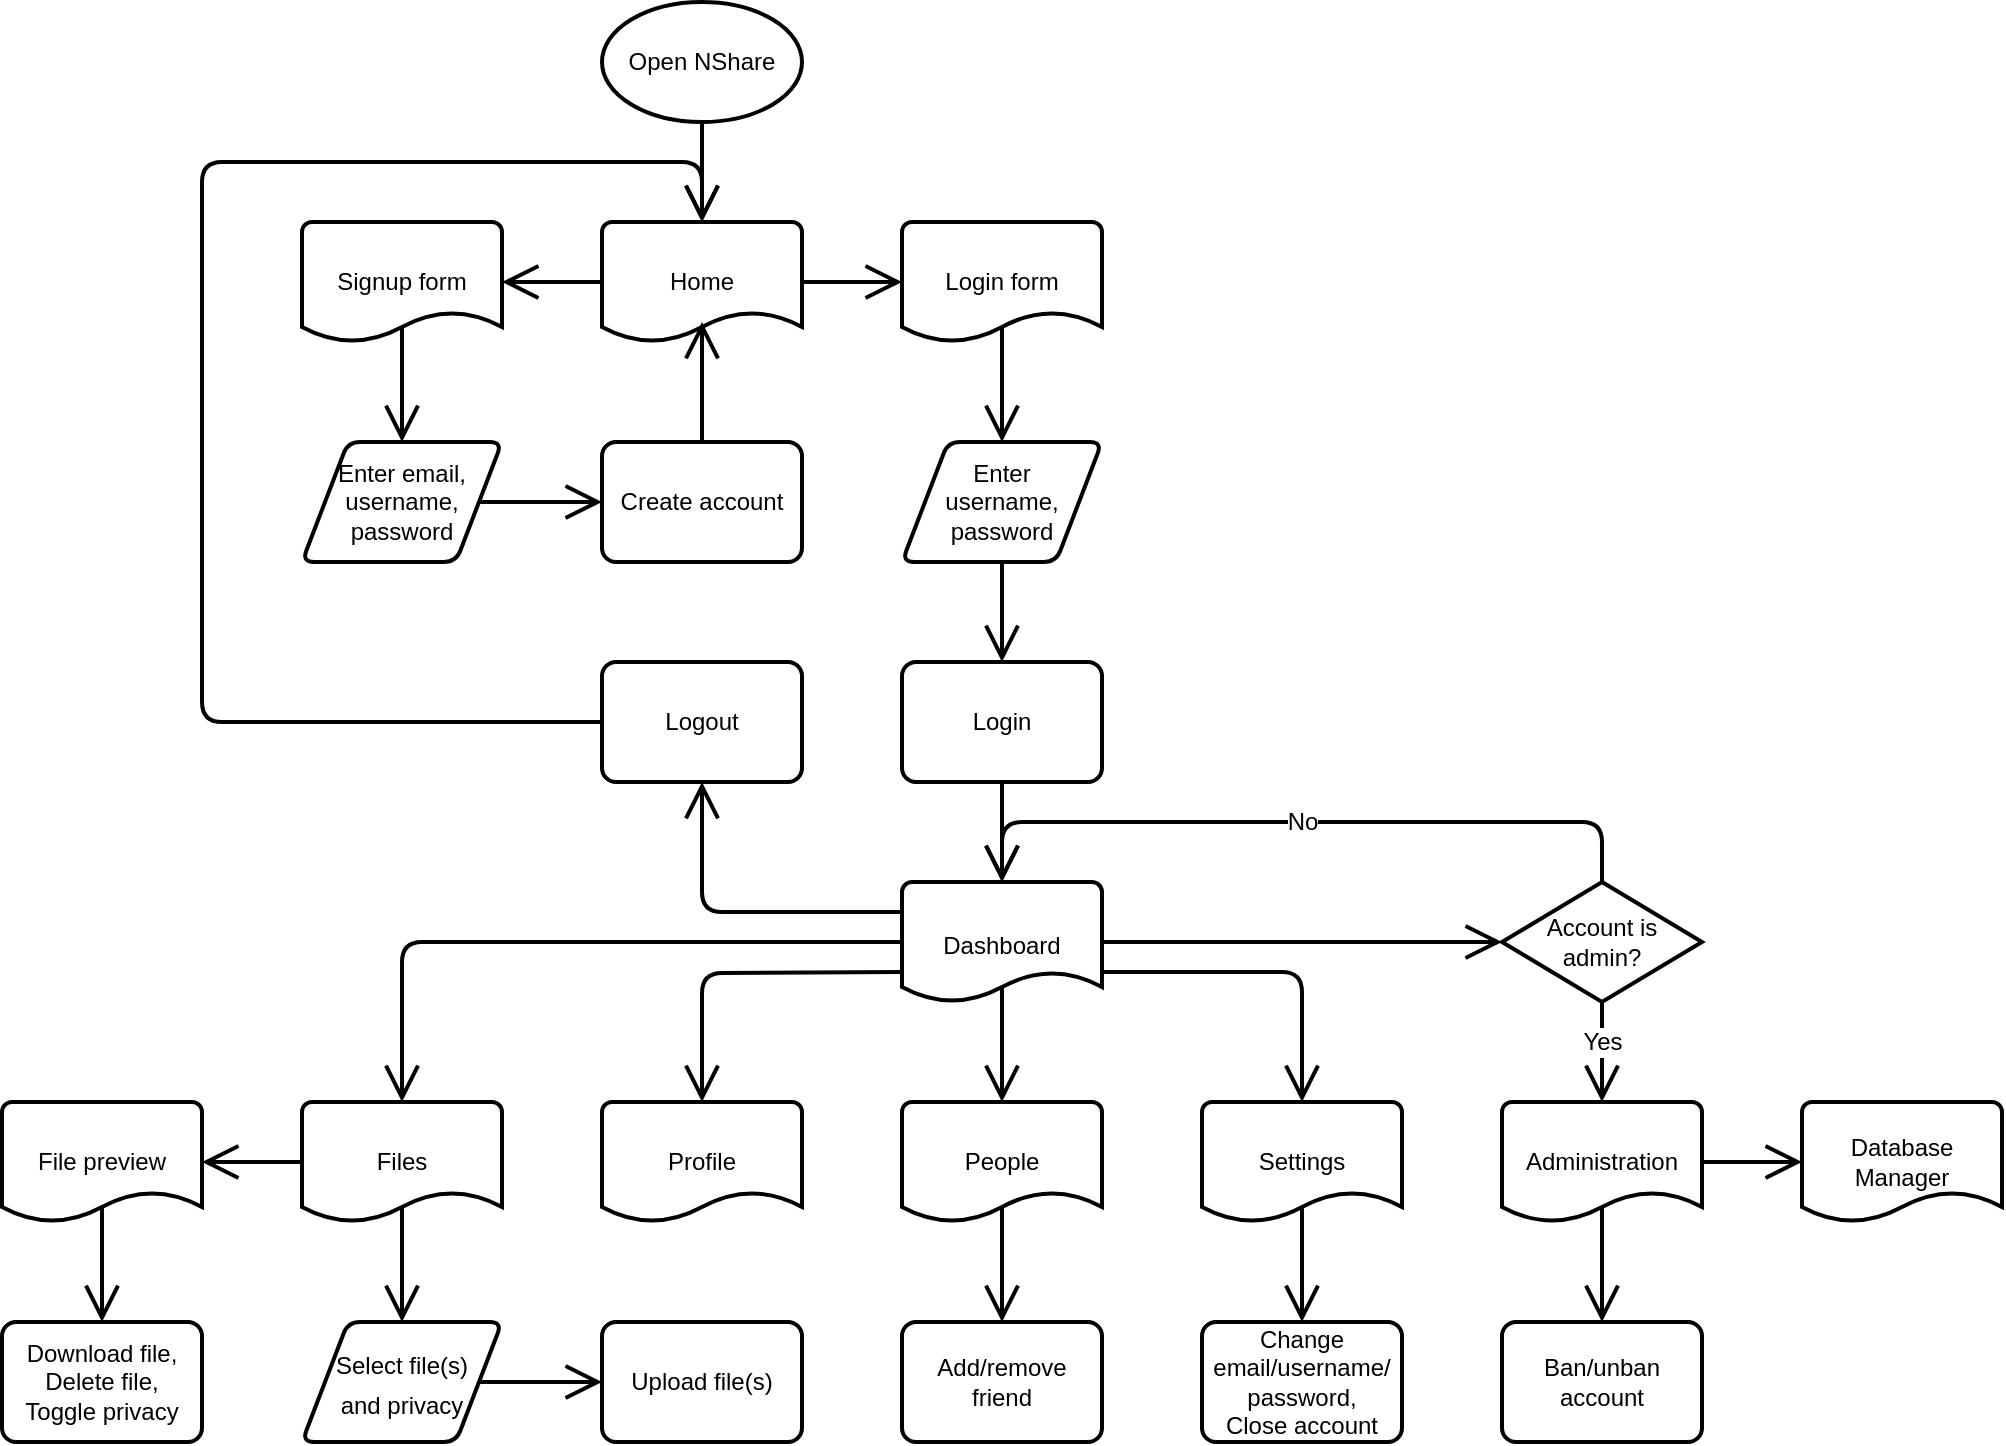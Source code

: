 <mxfile version="20.7.4" type="device"><diagram id="C5RBs43oDa-KdzZeNtuy" name="Page-1"><mxGraphModel dx="1941" dy="708" grid="1" gridSize="10" guides="1" tooltips="1" connect="1" arrows="1" fold="1" page="1" pageScale="1" pageWidth="827" pageHeight="1169" math="0" shadow="0"><root><mxCell id="WIyWlLk6GJQsqaUBKTNV-0"/><mxCell id="WIyWlLk6GJQsqaUBKTNV-1" parent="WIyWlLk6GJQsqaUBKTNV-0"/><mxCell id="sszrleJ7pmvfcIpM_HSE-67" style="edgeStyle=orthogonalEdgeStyle;rounded=1;orthogonalLoop=1;jettySize=auto;html=1;exitX=0.5;exitY=1;exitDx=0;exitDy=0;exitPerimeter=0;entryX=0.5;entryY=0;entryDx=0;entryDy=0;entryPerimeter=0;strokeWidth=2;fontSize=12;endArrow=open;startSize=14;endSize=14;sourcePerimeterSpacing=8;targetPerimeterSpacing=8;" parent="WIyWlLk6GJQsqaUBKTNV-1" source="KAN1DRMj0y0aXyjjWlx8-12" target="sszrleJ7pmvfcIpM_HSE-66" edge="1"><mxGeometry relative="1" as="geometry"/></mxCell><mxCell id="KAN1DRMj0y0aXyjjWlx8-12" value="Open NShare" style="strokeWidth=2;html=1;shape=mxgraph.flowchart.start_1;whiteSpace=wrap;fontSize=12;" parent="WIyWlLk6GJQsqaUBKTNV-1" vertex="1"><mxGeometry x="170" y="60" width="100" height="60" as="geometry"/></mxCell><mxCell id="sszrleJ7pmvfcIpM_HSE-111" style="edgeStyle=orthogonalEdgeStyle;rounded=1;orthogonalLoop=1;jettySize=auto;html=1;exitX=1;exitY=0.5;exitDx=0;exitDy=0;exitPerimeter=0;entryX=0;entryY=0.5;entryDx=0;entryDy=0;entryPerimeter=0;strokeWidth=2;fontSize=12;endArrow=open;startSize=14;endSize=14;sourcePerimeterSpacing=8;targetPerimeterSpacing=8;" parent="WIyWlLk6GJQsqaUBKTNV-1" source="sszrleJ7pmvfcIpM_HSE-66" target="sszrleJ7pmvfcIpM_HSE-70" edge="1"><mxGeometry relative="1" as="geometry"/></mxCell><mxCell id="sszrleJ7pmvfcIpM_HSE-112" style="edgeStyle=orthogonalEdgeStyle;rounded=1;orthogonalLoop=1;jettySize=auto;html=1;exitX=0;exitY=0.5;exitDx=0;exitDy=0;exitPerimeter=0;entryX=1;entryY=0.5;entryDx=0;entryDy=0;entryPerimeter=0;strokeWidth=2;fontSize=12;endArrow=open;startSize=14;endSize=14;sourcePerimeterSpacing=8;targetPerimeterSpacing=8;" parent="WIyWlLk6GJQsqaUBKTNV-1" source="sszrleJ7pmvfcIpM_HSE-66" target="sszrleJ7pmvfcIpM_HSE-68" edge="1"><mxGeometry relative="1" as="geometry"/></mxCell><mxCell id="sszrleJ7pmvfcIpM_HSE-66" value="Home" style="strokeWidth=2;html=1;shape=mxgraph.flowchart.document2;whiteSpace=wrap;size=0.25;fontSize=12;" parent="WIyWlLk6GJQsqaUBKTNV-1" vertex="1"><mxGeometry x="170" y="170" width="100" height="60" as="geometry"/></mxCell><mxCell id="sszrleJ7pmvfcIpM_HSE-114" style="edgeStyle=orthogonalEdgeStyle;rounded=1;orthogonalLoop=1;jettySize=auto;html=1;entryX=0.5;entryY=0;entryDx=0;entryDy=0;strokeWidth=2;fontSize=12;endArrow=open;startSize=14;endSize=14;sourcePerimeterSpacing=8;targetPerimeterSpacing=8;exitX=0.5;exitY=0.833;exitDx=0;exitDy=0;exitPerimeter=0;" parent="WIyWlLk6GJQsqaUBKTNV-1" source="sszrleJ7pmvfcIpM_HSE-68" target="sszrleJ7pmvfcIpM_HSE-98" edge="1"><mxGeometry relative="1" as="geometry"/></mxCell><mxCell id="sszrleJ7pmvfcIpM_HSE-68" value="Signup form" style="strokeWidth=2;html=1;shape=mxgraph.flowchart.document2;whiteSpace=wrap;size=0.25;fontSize=12;" parent="WIyWlLk6GJQsqaUBKTNV-1" vertex="1"><mxGeometry x="20" y="170" width="100" height="60" as="geometry"/></mxCell><mxCell id="sszrleJ7pmvfcIpM_HSE-103" style="edgeStyle=orthogonalEdgeStyle;rounded=1;orthogonalLoop=1;jettySize=auto;html=1;entryX=0.5;entryY=0;entryDx=0;entryDy=0;strokeWidth=2;fontSize=12;endArrow=open;startSize=14;endSize=14;sourcePerimeterSpacing=8;targetPerimeterSpacing=8;exitX=0.5;exitY=0.833;exitDx=0;exitDy=0;exitPerimeter=0;" parent="WIyWlLk6GJQsqaUBKTNV-1" source="sszrleJ7pmvfcIpM_HSE-70" target="sszrleJ7pmvfcIpM_HSE-102" edge="1"><mxGeometry relative="1" as="geometry"/></mxCell><mxCell id="sszrleJ7pmvfcIpM_HSE-70" value="Login form" style="strokeWidth=2;html=1;shape=mxgraph.flowchart.document2;whiteSpace=wrap;size=0.25;fontSize=12;" parent="WIyWlLk6GJQsqaUBKTNV-1" vertex="1"><mxGeometry x="320" y="170" width="100" height="60" as="geometry"/></mxCell><mxCell id="sszrleJ7pmvfcIpM_HSE-116" style="edgeStyle=orthogonalEdgeStyle;rounded=1;orthogonalLoop=1;jettySize=auto;html=1;exitX=0.5;exitY=0;exitDx=0;exitDy=0;entryX=0.5;entryY=0.833;entryDx=0;entryDy=0;entryPerimeter=0;strokeWidth=2;fontSize=12;endArrow=open;startSize=14;endSize=14;sourcePerimeterSpacing=8;targetPerimeterSpacing=8;" parent="WIyWlLk6GJQsqaUBKTNV-1" source="sszrleJ7pmvfcIpM_HSE-73" target="sszrleJ7pmvfcIpM_HSE-66" edge="1"><mxGeometry relative="1" as="geometry"/></mxCell><mxCell id="sszrleJ7pmvfcIpM_HSE-73" value="Create account" style="rounded=1;whiteSpace=wrap;html=1;absoluteArcSize=1;arcSize=14;strokeWidth=2;fontSize=12;" parent="WIyWlLk6GJQsqaUBKTNV-1" vertex="1"><mxGeometry x="170" y="280" width="100" height="60" as="geometry"/></mxCell><mxCell id="sszrleJ7pmvfcIpM_HSE-108" style="edgeStyle=orthogonalEdgeStyle;rounded=1;orthogonalLoop=1;jettySize=auto;html=1;exitX=0.5;exitY=0.833;exitDx=0;exitDy=0;entryX=0.5;entryY=0;entryDx=0;entryDy=0;entryPerimeter=0;strokeWidth=2;fontSize=12;endArrow=open;startSize=14;endSize=14;sourcePerimeterSpacing=8;targetPerimeterSpacing=8;exitPerimeter=0;" parent="WIyWlLk6GJQsqaUBKTNV-1" source="tVg_h0LRR8AJe5HUPdZW-2" target="sszrleJ7pmvfcIpM_HSE-133" edge="1"><mxGeometry relative="1" as="geometry"><mxPoint x="370" y="610" as="targetPoint"/><mxPoint x="370" y="560" as="sourcePoint"/></mxGeometry></mxCell><mxCell id="VdkVeggnY9PGqmSljeIG-64" style="edgeStyle=orthogonalEdgeStyle;rounded=1;orthogonalLoop=1;jettySize=auto;html=1;exitX=1;exitY=0.75;exitDx=0;exitDy=0;strokeWidth=2;fontSize=12;endArrow=open;startSize=14;endSize=14;sourcePerimeterSpacing=8;targetPerimeterSpacing=8;entryX=0.5;entryY=0;entryDx=0;entryDy=0;entryPerimeter=0;exitPerimeter=0;" parent="WIyWlLk6GJQsqaUBKTNV-1" source="tVg_h0LRR8AJe5HUPdZW-2" target="VdkVeggnY9PGqmSljeIG-66" edge="1"><mxGeometry relative="1" as="geometry"><mxPoint x="500" y="590" as="targetPoint"/><mxPoint x="420" y="545" as="sourcePoint"/></mxGeometry></mxCell><mxCell id="VdkVeggnY9PGqmSljeIG-69" style="edgeStyle=orthogonalEdgeStyle;rounded=1;orthogonalLoop=1;jettySize=auto;html=1;exitX=1;exitY=0.5;exitDx=0;exitDy=0;strokeWidth=2;fontSize=12;endArrow=open;startSize=14;endSize=14;sourcePerimeterSpacing=8;targetPerimeterSpacing=8;entryX=0;entryY=0.5;entryDx=0;entryDy=0;entryPerimeter=0;exitPerimeter=0;" parent="WIyWlLk6GJQsqaUBKTNV-1" source="tVg_h0LRR8AJe5HUPdZW-2" target="sszrleJ7pmvfcIpM_HSE-125" edge="1"><mxGeometry relative="1" as="geometry"><mxPoint x="590" y="530" as="targetPoint"/><mxPoint x="420" y="530" as="sourcePoint"/></mxGeometry></mxCell><mxCell id="VdkVeggnY9PGqmSljeIG-74" style="edgeStyle=orthogonalEdgeStyle;rounded=1;orthogonalLoop=1;jettySize=auto;html=1;exitX=0;exitY=0.75;exitDx=0;exitDy=0;entryX=0.5;entryY=0;entryDx=0;entryDy=0;entryPerimeter=0;strokeWidth=2;fontSize=12;endArrow=open;startSize=14;endSize=14;sourcePerimeterSpacing=8;targetPerimeterSpacing=8;" parent="WIyWlLk6GJQsqaUBKTNV-1" target="VdkVeggnY9PGqmSljeIG-72" edge="1"><mxGeometry relative="1" as="geometry"><mxPoint x="320" y="545" as="sourcePoint"/></mxGeometry></mxCell><mxCell id="VdkVeggnY9PGqmSljeIG-75" style="edgeStyle=orthogonalEdgeStyle;rounded=1;orthogonalLoop=1;jettySize=auto;html=1;exitX=0;exitY=0.5;exitDx=0;exitDy=0;entryX=0.5;entryY=0;entryDx=0;entryDy=0;entryPerimeter=0;strokeWidth=2;fontSize=12;endArrow=open;startSize=14;endSize=14;sourcePerimeterSpacing=8;targetPerimeterSpacing=8;exitPerimeter=0;" parent="WIyWlLk6GJQsqaUBKTNV-1" source="tVg_h0LRR8AJe5HUPdZW-2" target="sszrleJ7pmvfcIpM_HSE-131" edge="1"><mxGeometry relative="1" as="geometry"><mxPoint x="320" y="530" as="sourcePoint"/></mxGeometry></mxCell><mxCell id="sszrleJ7pmvfcIpM_HSE-115" style="edgeStyle=orthogonalEdgeStyle;rounded=1;orthogonalLoop=1;jettySize=auto;html=1;exitX=1;exitY=0.5;exitDx=0;exitDy=0;entryX=0;entryY=0.5;entryDx=0;entryDy=0;strokeWidth=2;fontSize=12;endArrow=open;startSize=14;endSize=14;sourcePerimeterSpacing=8;targetPerimeterSpacing=8;" parent="WIyWlLk6GJQsqaUBKTNV-1" source="sszrleJ7pmvfcIpM_HSE-98" target="sszrleJ7pmvfcIpM_HSE-73" edge="1"><mxGeometry relative="1" as="geometry"/></mxCell><mxCell id="sszrleJ7pmvfcIpM_HSE-98" value="Enter email,&lt;br&gt;username,&lt;br&gt;password" style="shape=parallelogram;html=1;strokeWidth=2;perimeter=parallelogramPerimeter;whiteSpace=wrap;rounded=1;arcSize=12;size=0.23;fontSize=12;" parent="WIyWlLk6GJQsqaUBKTNV-1" vertex="1"><mxGeometry x="20" y="280" width="100" height="60" as="geometry"/></mxCell><mxCell id="tVg_h0LRR8AJe5HUPdZW-1" style="edgeStyle=orthogonalEdgeStyle;rounded=1;orthogonalLoop=1;jettySize=auto;html=1;exitX=0.5;exitY=1;exitDx=0;exitDy=0;entryX=0.5;entryY=0;entryDx=0;entryDy=0;fontSize=12;endArrow=open;startSize=14;endSize=14;sourcePerimeterSpacing=8;targetPerimeterSpacing=8;strokeWidth=2;" parent="WIyWlLk6GJQsqaUBKTNV-1" source="sszrleJ7pmvfcIpM_HSE-102" target="tVg_h0LRR8AJe5HUPdZW-0" edge="1"><mxGeometry relative="1" as="geometry"/></mxCell><mxCell id="sszrleJ7pmvfcIpM_HSE-102" value="Enter&lt;br&gt;username,&lt;br&gt;password" style="shape=parallelogram;html=1;strokeWidth=2;perimeter=parallelogramPerimeter;whiteSpace=wrap;rounded=1;arcSize=12;size=0.23;fontSize=12;" parent="WIyWlLk6GJQsqaUBKTNV-1" vertex="1"><mxGeometry x="320" y="280" width="100" height="60" as="geometry"/></mxCell><mxCell id="VdkVeggnY9PGqmSljeIG-46" value="Yes" style="edgeStyle=orthogonalEdgeStyle;rounded=1;orthogonalLoop=1;jettySize=auto;html=1;exitX=0.5;exitY=1;exitDx=0;exitDy=0;exitPerimeter=0;entryX=0.5;entryY=0;entryDx=0;entryDy=0;entryPerimeter=0;strokeWidth=2;fontSize=12;endArrow=open;startSize=14;endSize=14;sourcePerimeterSpacing=8;targetPerimeterSpacing=8;" parent="WIyWlLk6GJQsqaUBKTNV-1" source="sszrleJ7pmvfcIpM_HSE-125" target="sszrleJ7pmvfcIpM_HSE-135" edge="1"><mxGeometry x="-0.2" relative="1" as="geometry"><mxPoint as="offset"/></mxGeometry></mxCell><mxCell id="sszrleJ7pmvfcIpM_HSE-125" value="Account is admin?" style="strokeWidth=2;html=1;shape=mxgraph.flowchart.decision;whiteSpace=wrap;fontSize=12;" parent="WIyWlLk6GJQsqaUBKTNV-1" vertex="1"><mxGeometry x="620" y="500" width="100" height="60" as="geometry"/></mxCell><mxCell id="VdkVeggnY9PGqmSljeIG-10" value="" style="edgeStyle=orthogonalEdgeStyle;rounded=1;orthogonalLoop=1;jettySize=auto;html=1;entryX=0.5;entryY=0;entryDx=0;entryDy=0;strokeWidth=2;fontSize=12;endArrow=open;startSize=14;endSize=14;sourcePerimeterSpacing=8;targetPerimeterSpacing=8;exitX=0.5;exitY=0.833;exitDx=0;exitDy=0;exitPerimeter=0;" parent="WIyWlLk6GJQsqaUBKTNV-1" source="sszrleJ7pmvfcIpM_HSE-131" target="VdkVeggnY9PGqmSljeIG-20" edge="1"><mxGeometry x="0.048" relative="1" as="geometry"><mxPoint x="60" y="680" as="sourcePoint"/><mxPoint x="70" y="720" as="targetPoint"/><mxPoint as="offset"/></mxGeometry></mxCell><mxCell id="VdkVeggnY9PGqmSljeIG-56" style="edgeStyle=orthogonalEdgeStyle;rounded=1;orthogonalLoop=1;jettySize=auto;html=1;exitX=0;exitY=0.5;exitDx=0;exitDy=0;exitPerimeter=0;entryX=1;entryY=0.5;entryDx=0;entryDy=0;entryPerimeter=0;strokeWidth=2;fontSize=12;endArrow=open;startSize=14;endSize=14;sourcePerimeterSpacing=8;targetPerimeterSpacing=8;" parent="WIyWlLk6GJQsqaUBKTNV-1" source="sszrleJ7pmvfcIpM_HSE-131" target="VdkVeggnY9PGqmSljeIG-23" edge="1"><mxGeometry relative="1" as="geometry"/></mxCell><mxCell id="sszrleJ7pmvfcIpM_HSE-131" value="Files" style="strokeWidth=2;html=1;shape=mxgraph.flowchart.document2;whiteSpace=wrap;size=0.25;rounded=0;fontSize=12;" parent="WIyWlLk6GJQsqaUBKTNV-1" vertex="1"><mxGeometry x="20" y="610" width="100" height="60" as="geometry"/></mxCell><mxCell id="VdkVeggnY9PGqmSljeIG-35" style="edgeStyle=orthogonalEdgeStyle;rounded=1;orthogonalLoop=1;jettySize=auto;html=1;entryX=0.5;entryY=0;entryDx=0;entryDy=0;strokeWidth=2;fontSize=12;endArrow=open;startSize=14;endSize=14;sourcePerimeterSpacing=8;targetPerimeterSpacing=8;exitX=0.5;exitY=0.833;exitDx=0;exitDy=0;exitPerimeter=0;" parent="WIyWlLk6GJQsqaUBKTNV-1" source="sszrleJ7pmvfcIpM_HSE-133" target="VdkVeggnY9PGqmSljeIG-34" edge="1"><mxGeometry relative="1" as="geometry"/></mxCell><mxCell id="sszrleJ7pmvfcIpM_HSE-133" value="People" style="strokeWidth=2;html=1;shape=mxgraph.flowchart.document2;whiteSpace=wrap;size=0.25;rounded=0;fontSize=12;" parent="WIyWlLk6GJQsqaUBKTNV-1" vertex="1"><mxGeometry x="320" y="610" width="100" height="60" as="geometry"/></mxCell><mxCell id="VdkVeggnY9PGqmSljeIG-48" style="edgeStyle=orthogonalEdgeStyle;rounded=1;orthogonalLoop=1;jettySize=auto;html=1;entryX=0.5;entryY=0;entryDx=0;entryDy=0;strokeWidth=2;fontSize=12;endArrow=open;startSize=14;endSize=14;sourcePerimeterSpacing=8;targetPerimeterSpacing=8;exitX=0.5;exitY=0.833;exitDx=0;exitDy=0;exitPerimeter=0;" parent="WIyWlLk6GJQsqaUBKTNV-1" source="sszrleJ7pmvfcIpM_HSE-135" target="VdkVeggnY9PGqmSljeIG-43" edge="1"><mxGeometry relative="1" as="geometry"/></mxCell><mxCell id="VdkVeggnY9PGqmSljeIG-49" style="edgeStyle=orthogonalEdgeStyle;rounded=1;orthogonalLoop=1;jettySize=auto;html=1;exitX=1;exitY=0.5;exitDx=0;exitDy=0;exitPerimeter=0;strokeWidth=2;fontSize=12;endArrow=open;startSize=14;endSize=14;sourcePerimeterSpacing=8;targetPerimeterSpacing=8;entryX=0;entryY=0.5;entryDx=0;entryDy=0;entryPerimeter=0;" parent="WIyWlLk6GJQsqaUBKTNV-1" source="sszrleJ7pmvfcIpM_HSE-135" target="VdkVeggnY9PGqmSljeIG-71" edge="1"><mxGeometry relative="1" as="geometry"><mxPoint x="770" y="640.0" as="targetPoint"/></mxGeometry></mxCell><mxCell id="sszrleJ7pmvfcIpM_HSE-135" value="Administration" style="strokeWidth=2;html=1;shape=mxgraph.flowchart.document2;whiteSpace=wrap;size=0.25;rounded=0;fontSize=12;" parent="WIyWlLk6GJQsqaUBKTNV-1" vertex="1"><mxGeometry x="620" y="610" width="100" height="60" as="geometry"/></mxCell><mxCell id="VdkVeggnY9PGqmSljeIG-82" style="edgeStyle=orthogonalEdgeStyle;rounded=1;orthogonalLoop=1;jettySize=auto;html=1;exitX=1;exitY=0.5;exitDx=0;exitDy=0;entryX=0;entryY=0.5;entryDx=0;entryDy=0;strokeWidth=2;fontSize=12;endArrow=open;startSize=14;endSize=14;sourcePerimeterSpacing=8;targetPerimeterSpacing=8;" parent="WIyWlLk6GJQsqaUBKTNV-1" source="VdkVeggnY9PGqmSljeIG-20" target="VdkVeggnY9PGqmSljeIG-21" edge="1"><mxGeometry relative="1" as="geometry"/></mxCell><mxCell id="VdkVeggnY9PGqmSljeIG-20" value="&lt;font style=&quot;font-size: 12px;&quot;&gt;Select file(s)&lt;br&gt;and privacy&lt;/font&gt;" style="shape=parallelogram;html=1;strokeWidth=2;perimeter=parallelogramPerimeter;whiteSpace=wrap;rounded=1;arcSize=12;size=0.23;fontSize=16;" parent="WIyWlLk6GJQsqaUBKTNV-1" vertex="1"><mxGeometry x="20" y="720" width="100" height="60" as="geometry"/></mxCell><mxCell id="VdkVeggnY9PGqmSljeIG-21" value="Upload file(s)" style="rounded=1;whiteSpace=wrap;html=1;absoluteArcSize=1;arcSize=14;strokeWidth=2;fontSize=12;" parent="WIyWlLk6GJQsqaUBKTNV-1" vertex="1"><mxGeometry x="170" y="720" width="100" height="60" as="geometry"/></mxCell><mxCell id="VdkVeggnY9PGqmSljeIG-28" style="edgeStyle=orthogonalEdgeStyle;rounded=1;orthogonalLoop=1;jettySize=auto;html=1;entryX=0.5;entryY=0;entryDx=0;entryDy=0;strokeWidth=2;fontSize=12;endArrow=open;startSize=14;endSize=14;sourcePerimeterSpacing=8;targetPerimeterSpacing=8;exitX=0.5;exitY=0.833;exitDx=0;exitDy=0;exitPerimeter=0;" parent="WIyWlLk6GJQsqaUBKTNV-1" source="VdkVeggnY9PGqmSljeIG-23" target="VdkVeggnY9PGqmSljeIG-24" edge="1"><mxGeometry relative="1" as="geometry"/></mxCell><mxCell id="VdkVeggnY9PGqmSljeIG-23" value="File preview" style="strokeWidth=2;html=1;shape=mxgraph.flowchart.document2;whiteSpace=wrap;size=0.25;fontSize=12;" parent="WIyWlLk6GJQsqaUBKTNV-1" vertex="1"><mxGeometry x="-130" y="610" width="100" height="60" as="geometry"/></mxCell><mxCell id="VdkVeggnY9PGqmSljeIG-24" value="Download file,&lt;br&gt;Delete file,&lt;br&gt;Toggle privacy" style="rounded=1;whiteSpace=wrap;html=1;absoluteArcSize=1;arcSize=14;strokeWidth=2;fontSize=12;" parent="WIyWlLk6GJQsqaUBKTNV-1" vertex="1"><mxGeometry x="-130" y="720" width="100" height="60" as="geometry"/></mxCell><mxCell id="VdkVeggnY9PGqmSljeIG-34" value="Add/remove friend" style="rounded=1;whiteSpace=wrap;html=1;absoluteArcSize=1;arcSize=14;strokeWidth=2;fontSize=12;" parent="WIyWlLk6GJQsqaUBKTNV-1" vertex="1"><mxGeometry x="320" y="720" width="100" height="60" as="geometry"/></mxCell><mxCell id="VdkVeggnY9PGqmSljeIG-43" value="Ban/unban account" style="rounded=1;whiteSpace=wrap;html=1;absoluteArcSize=1;arcSize=14;strokeWidth=2;fontSize=12;" parent="WIyWlLk6GJQsqaUBKTNV-1" vertex="1"><mxGeometry x="620" y="720" width="100" height="60" as="geometry"/></mxCell><mxCell id="VdkVeggnY9PGqmSljeIG-65" style="edgeStyle=orthogonalEdgeStyle;rounded=1;orthogonalLoop=1;jettySize=auto;html=1;entryX=0.5;entryY=0;entryDx=0;entryDy=0;strokeWidth=2;fontSize=12;endArrow=open;startSize=14;endSize=14;sourcePerimeterSpacing=8;targetPerimeterSpacing=8;exitX=0.5;exitY=0.833;exitDx=0;exitDy=0;exitPerimeter=0;" parent="WIyWlLk6GJQsqaUBKTNV-1" source="VdkVeggnY9PGqmSljeIG-66" target="VdkVeggnY9PGqmSljeIG-67" edge="1"><mxGeometry relative="1" as="geometry"/></mxCell><mxCell id="VdkVeggnY9PGqmSljeIG-66" value="Settings" style="strokeWidth=2;html=1;shape=mxgraph.flowchart.document2;whiteSpace=wrap;size=0.25;fontSize=12;" parent="WIyWlLk6GJQsqaUBKTNV-1" vertex="1"><mxGeometry x="470" y="610" width="100" height="60" as="geometry"/></mxCell><mxCell id="VdkVeggnY9PGqmSljeIG-67" value="Change email/username/&lt;br&gt;password,&lt;br&gt;Close account" style="rounded=1;whiteSpace=wrap;html=1;absoluteArcSize=1;arcSize=14;strokeWidth=2;fontSize=12;" parent="WIyWlLk6GJQsqaUBKTNV-1" vertex="1"><mxGeometry x="470" y="720" width="100" height="60" as="geometry"/></mxCell><mxCell id="VdkVeggnY9PGqmSljeIG-71" value="Database Manager" style="strokeWidth=2;html=1;shape=mxgraph.flowchart.document2;whiteSpace=wrap;size=0.25;rounded=0;fontSize=12;" parent="WIyWlLk6GJQsqaUBKTNV-1" vertex="1"><mxGeometry x="770" y="610" width="100" height="60" as="geometry"/></mxCell><mxCell id="VdkVeggnY9PGqmSljeIG-72" value="Profile" style="strokeWidth=2;html=1;shape=mxgraph.flowchart.document2;whiteSpace=wrap;size=0.25;fontSize=12;" parent="WIyWlLk6GJQsqaUBKTNV-1" vertex="1"><mxGeometry x="170" y="610" width="100" height="60" as="geometry"/></mxCell><mxCell id="VdkVeggnY9PGqmSljeIG-80" style="edgeStyle=orthogonalEdgeStyle;rounded=1;orthogonalLoop=1;jettySize=auto;html=1;exitX=0;exitY=0.5;exitDx=0;exitDy=0;entryX=0.5;entryY=0;entryDx=0;entryDy=0;entryPerimeter=0;strokeWidth=2;fontSize=12;endArrow=open;startSize=14;endSize=14;sourcePerimeterSpacing=8;targetPerimeterSpacing=8;" parent="WIyWlLk6GJQsqaUBKTNV-1" source="VdkVeggnY9PGqmSljeIG-77" target="sszrleJ7pmvfcIpM_HSE-66" edge="1"><mxGeometry relative="1" as="geometry"><Array as="points"><mxPoint x="-30" y="420"/><mxPoint x="-30" y="140"/><mxPoint x="220" y="140"/></Array></mxGeometry></mxCell><mxCell id="VdkVeggnY9PGqmSljeIG-77" value="Logout" style="rounded=1;whiteSpace=wrap;html=1;absoluteArcSize=1;arcSize=14;strokeWidth=2;fontSize=12;" parent="WIyWlLk6GJQsqaUBKTNV-1" vertex="1"><mxGeometry x="170" y="390" width="100" height="60" as="geometry"/></mxCell><mxCell id="tVg_h0LRR8AJe5HUPdZW-3" style="edgeStyle=orthogonalEdgeStyle;rounded=1;orthogonalLoop=1;jettySize=auto;html=1;exitX=0.5;exitY=1;exitDx=0;exitDy=0;entryX=0.5;entryY=0;entryDx=0;entryDy=0;entryPerimeter=0;fontSize=12;endArrow=open;startSize=14;endSize=14;sourcePerimeterSpacing=8;targetPerimeterSpacing=8;strokeWidth=2;" parent="WIyWlLk6GJQsqaUBKTNV-1" source="tVg_h0LRR8AJe5HUPdZW-0" target="tVg_h0LRR8AJe5HUPdZW-2" edge="1"><mxGeometry relative="1" as="geometry"/></mxCell><mxCell id="tVg_h0LRR8AJe5HUPdZW-0" value="Login" style="rounded=1;whiteSpace=wrap;html=1;absoluteArcSize=1;arcSize=14;strokeWidth=2;fontSize=12;" parent="WIyWlLk6GJQsqaUBKTNV-1" vertex="1"><mxGeometry x="320" y="390" width="100" height="60" as="geometry"/></mxCell><mxCell id="tVg_h0LRR8AJe5HUPdZW-4" style="edgeStyle=orthogonalEdgeStyle;rounded=1;orthogonalLoop=1;jettySize=auto;html=1;exitX=0;exitY=0.25;exitDx=0;exitDy=0;exitPerimeter=0;entryX=0.5;entryY=1;entryDx=0;entryDy=0;strokeWidth=2;fontSize=12;endArrow=open;startSize=14;endSize=14;sourcePerimeterSpacing=8;targetPerimeterSpacing=8;" parent="WIyWlLk6GJQsqaUBKTNV-1" source="tVg_h0LRR8AJe5HUPdZW-2" target="VdkVeggnY9PGqmSljeIG-77" edge="1"><mxGeometry relative="1" as="geometry"/></mxCell><mxCell id="tVg_h0LRR8AJe5HUPdZW-2" value="&lt;font style=&quot;font-size: 12px;&quot;&gt;Dashboard&lt;/font&gt;" style="strokeWidth=2;html=1;shape=mxgraph.flowchart.document2;whiteSpace=wrap;size=0.25;fontSize=16;" parent="WIyWlLk6GJQsqaUBKTNV-1" vertex="1"><mxGeometry x="320" y="500.04" width="100" height="60" as="geometry"/></mxCell><mxCell id="adyJvl2t2-PN6kWh3Zgr-2" value="&lt;font style=&quot;font-size: 12px;&quot;&gt;No&lt;/font&gt;" style="edgeStyle=orthogonalEdgeStyle;rounded=1;orthogonalLoop=1;jettySize=auto;html=1;exitX=0.5;exitY=0;exitDx=0;exitDy=0;entryX=0.5;entryY=0;entryDx=0;entryDy=0;entryPerimeter=0;fontSize=12;endArrow=open;startSize=14;endSize=14;sourcePerimeterSpacing=8;targetPerimeterSpacing=8;strokeWidth=2;exitPerimeter=0;" parent="WIyWlLk6GJQsqaUBKTNV-1" source="sszrleJ7pmvfcIpM_HSE-125" target="tVg_h0LRR8AJe5HUPdZW-2" edge="1"><mxGeometry relative="1" as="geometry"><mxPoint x="380" y="460" as="sourcePoint"/><mxPoint x="380" y="510.04" as="targetPoint"/><Array as="points"><mxPoint x="670" y="470"/><mxPoint x="370" y="470"/></Array></mxGeometry></mxCell></root></mxGraphModel></diagram></mxfile>